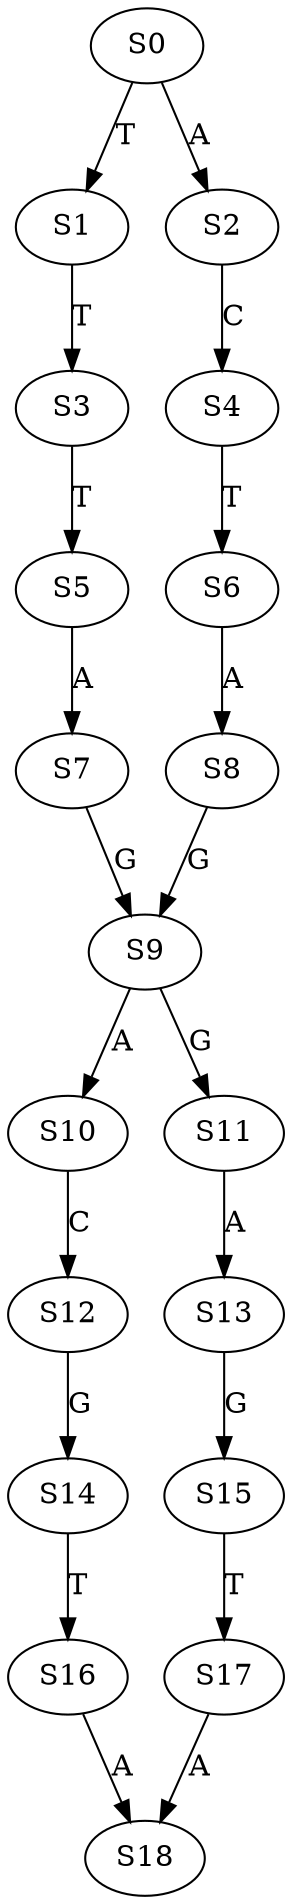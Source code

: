 strict digraph  {
	S0 -> S1 [ label = T ];
	S0 -> S2 [ label = A ];
	S1 -> S3 [ label = T ];
	S2 -> S4 [ label = C ];
	S3 -> S5 [ label = T ];
	S4 -> S6 [ label = T ];
	S5 -> S7 [ label = A ];
	S6 -> S8 [ label = A ];
	S7 -> S9 [ label = G ];
	S8 -> S9 [ label = G ];
	S9 -> S10 [ label = A ];
	S9 -> S11 [ label = G ];
	S10 -> S12 [ label = C ];
	S11 -> S13 [ label = A ];
	S12 -> S14 [ label = G ];
	S13 -> S15 [ label = G ];
	S14 -> S16 [ label = T ];
	S15 -> S17 [ label = T ];
	S16 -> S18 [ label = A ];
	S17 -> S18 [ label = A ];
}
